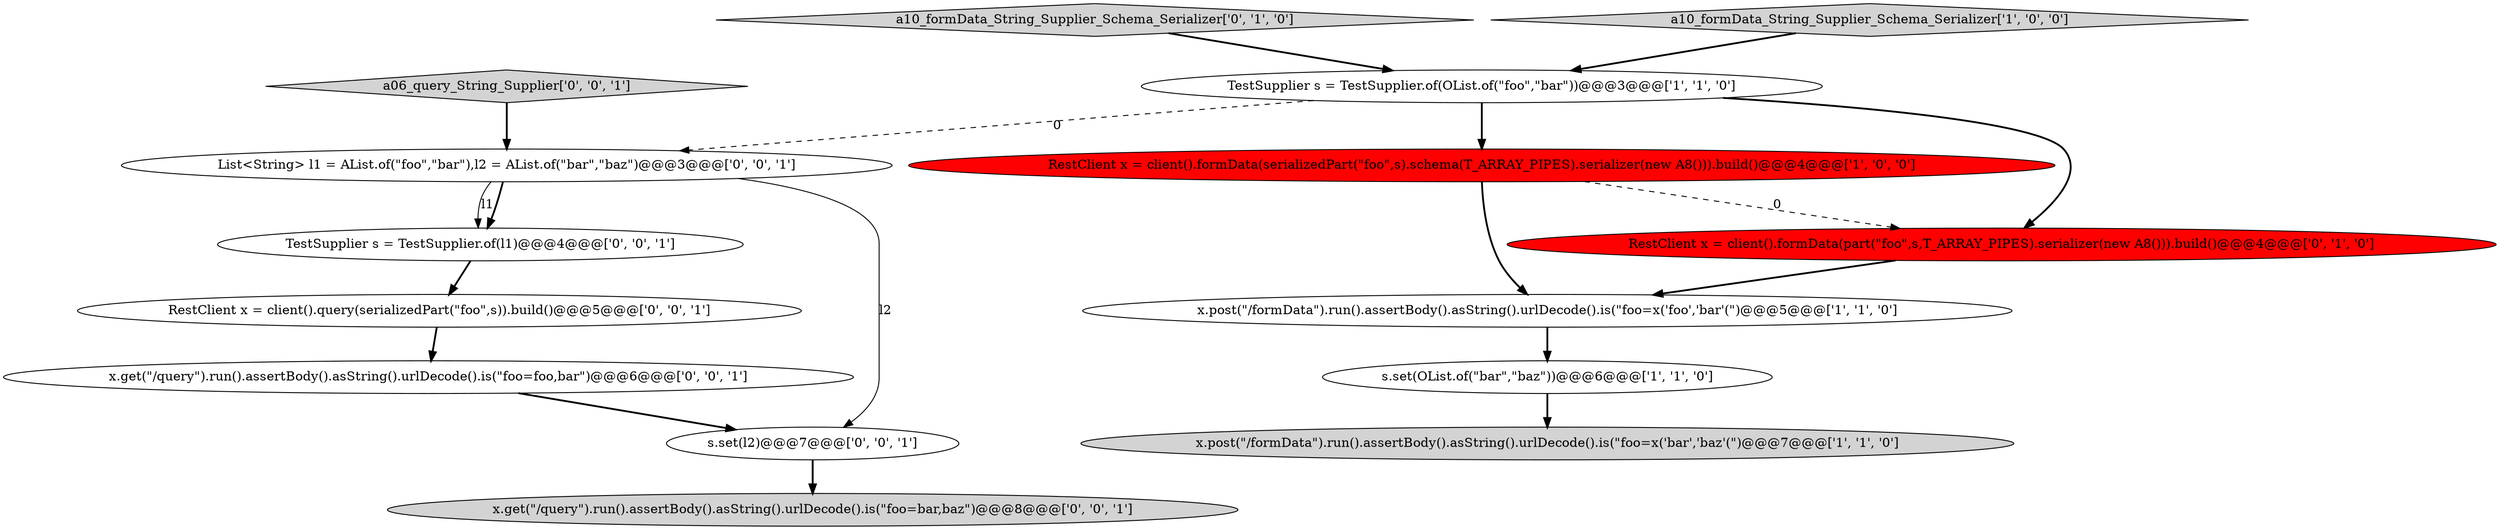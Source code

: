 digraph {
9 [style = filled, label = "TestSupplier s = TestSupplier.of(l1)@@@4@@@['0', '0', '1']", fillcolor = white, shape = ellipse image = "AAA0AAABBB3BBB"];
8 [style = filled, label = "x.get(\"/query\").run().assertBody().asString().urlDecode().is(\"foo=foo,bar\")@@@6@@@['0', '0', '1']", fillcolor = white, shape = ellipse image = "AAA0AAABBB3BBB"];
12 [style = filled, label = "x.get(\"/query\").run().assertBody().asString().urlDecode().is(\"foo=bar,baz\")@@@8@@@['0', '0', '1']", fillcolor = lightgray, shape = ellipse image = "AAA0AAABBB3BBB"];
13 [style = filled, label = "a06_query_String_Supplier['0', '0', '1']", fillcolor = lightgray, shape = diamond image = "AAA0AAABBB3BBB"];
11 [style = filled, label = "List<String> l1 = AList.of(\"foo\",\"bar\"),l2 = AList.of(\"bar\",\"baz\")@@@3@@@['0', '0', '1']", fillcolor = white, shape = ellipse image = "AAA0AAABBB3BBB"];
4 [style = filled, label = "s.set(OList.of(\"bar\",\"baz\"))@@@6@@@['1', '1', '0']", fillcolor = white, shape = ellipse image = "AAA0AAABBB1BBB"];
1 [style = filled, label = "x.post(\"/formData\").run().assertBody().asString().urlDecode().is(\"foo=x('bar','baz'(\")@@@7@@@['1', '1', '0']", fillcolor = lightgray, shape = ellipse image = "AAA0AAABBB1BBB"];
3 [style = filled, label = "x.post(\"/formData\").run().assertBody().asString().urlDecode().is(\"foo=x('foo','bar'(\")@@@5@@@['1', '1', '0']", fillcolor = white, shape = ellipse image = "AAA0AAABBB1BBB"];
6 [style = filled, label = "a10_formData_String_Supplier_Schema_Serializer['0', '1', '0']", fillcolor = lightgray, shape = diamond image = "AAA0AAABBB2BBB"];
14 [style = filled, label = "s.set(l2)@@@7@@@['0', '0', '1']", fillcolor = white, shape = ellipse image = "AAA0AAABBB3BBB"];
2 [style = filled, label = "RestClient x = client().formData(serializedPart(\"foo\",s).schema(T_ARRAY_PIPES).serializer(new A8())).build()@@@4@@@['1', '0', '0']", fillcolor = red, shape = ellipse image = "AAA1AAABBB1BBB"];
5 [style = filled, label = "a10_formData_String_Supplier_Schema_Serializer['1', '0', '0']", fillcolor = lightgray, shape = diamond image = "AAA0AAABBB1BBB"];
10 [style = filled, label = "RestClient x = client().query(serializedPart(\"foo\",s)).build()@@@5@@@['0', '0', '1']", fillcolor = white, shape = ellipse image = "AAA0AAABBB3BBB"];
7 [style = filled, label = "RestClient x = client().formData(part(\"foo\",s,T_ARRAY_PIPES).serializer(new A8())).build()@@@4@@@['0', '1', '0']", fillcolor = red, shape = ellipse image = "AAA1AAABBB2BBB"];
0 [style = filled, label = "TestSupplier s = TestSupplier.of(OList.of(\"foo\",\"bar\"))@@@3@@@['1', '1', '0']", fillcolor = white, shape = ellipse image = "AAA0AAABBB1BBB"];
8->14 [style = bold, label=""];
4->1 [style = bold, label=""];
14->12 [style = bold, label=""];
6->0 [style = bold, label=""];
0->11 [style = dashed, label="0"];
9->10 [style = bold, label=""];
10->8 [style = bold, label=""];
5->0 [style = bold, label=""];
11->9 [style = solid, label="l1"];
11->9 [style = bold, label=""];
2->7 [style = dashed, label="0"];
3->4 [style = bold, label=""];
13->11 [style = bold, label=""];
7->3 [style = bold, label=""];
2->3 [style = bold, label=""];
0->2 [style = bold, label=""];
0->7 [style = bold, label=""];
11->14 [style = solid, label="l2"];
}
